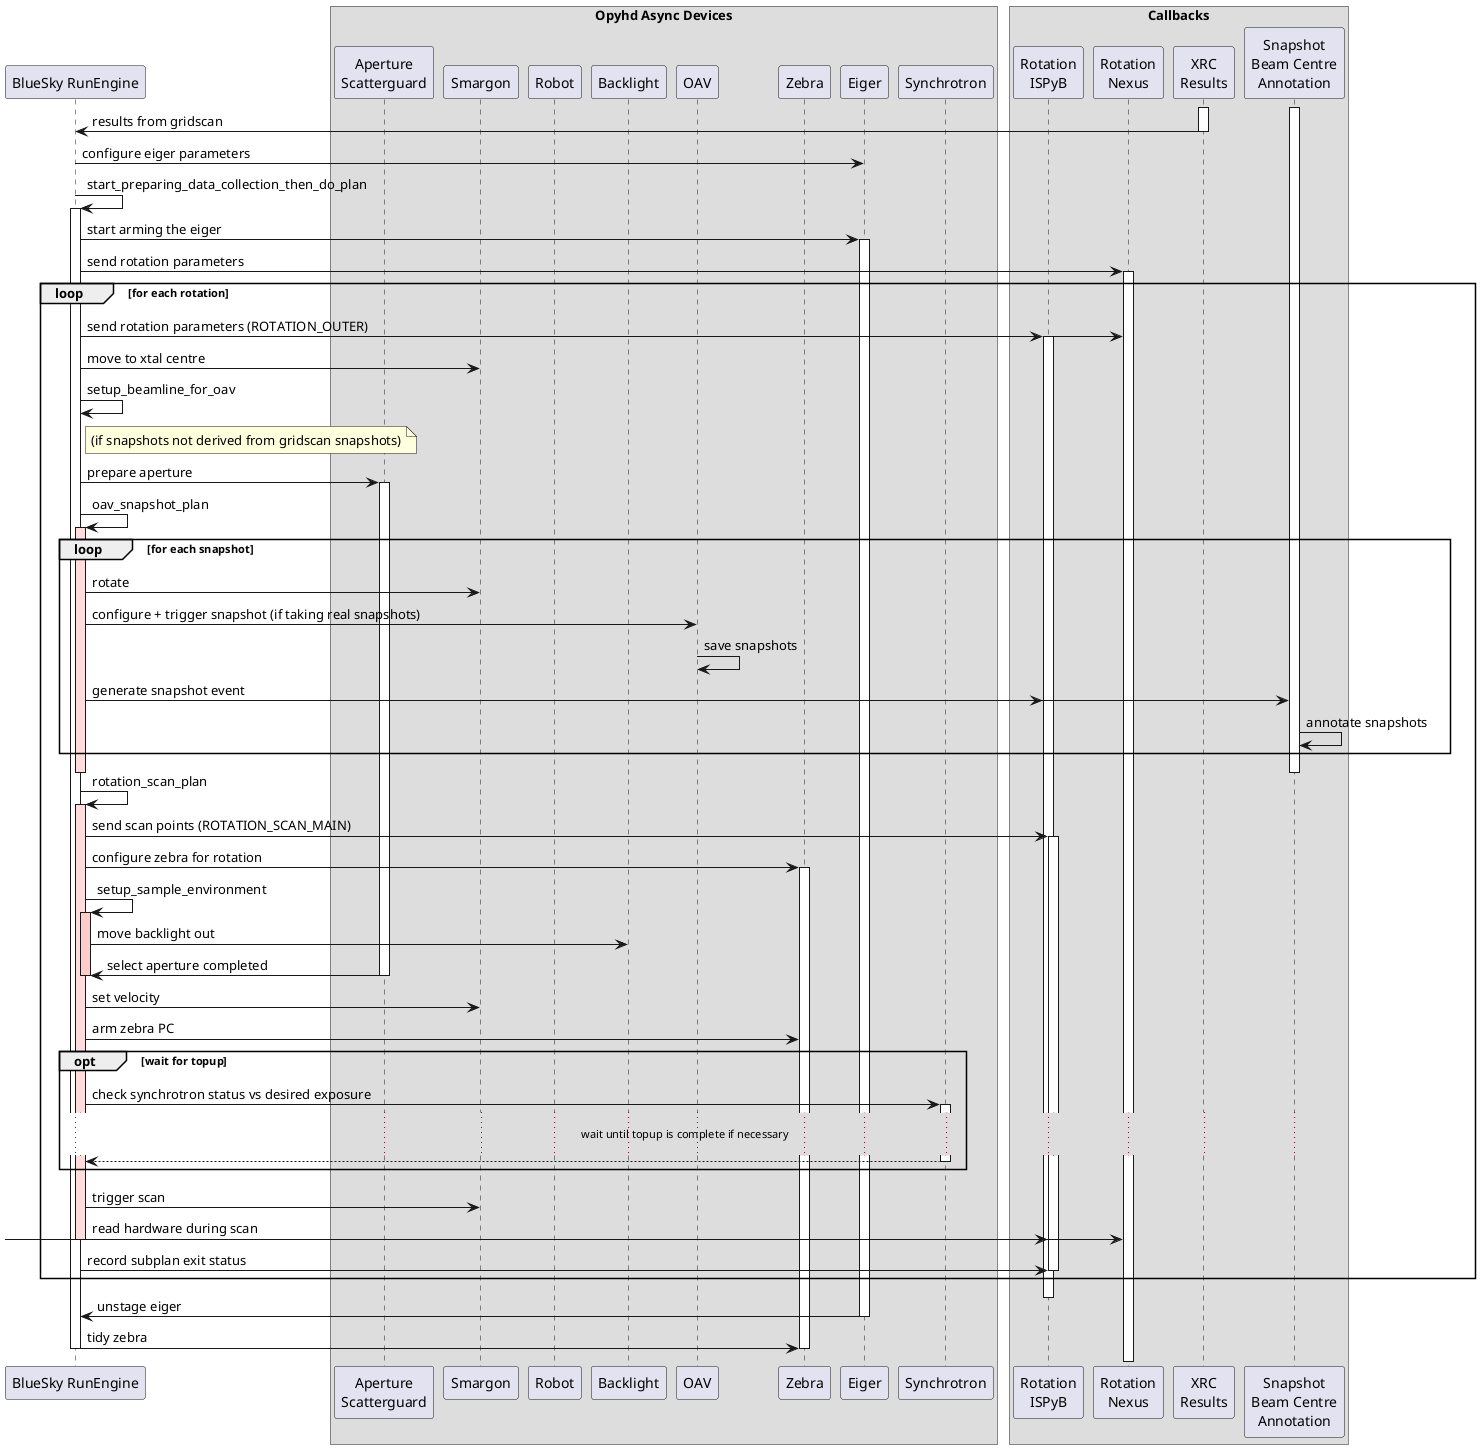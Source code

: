 @startuml
!pragma teoz true
participant "BlueSky RunEngine" as RE
box "Opyhd Async Devices"
participant "Aperture\nScatterguard" as ap_sg
participant "Smargon" as smargon
participant "Robot" as robot
participant "Backlight" as backlight
participant "OAV" as oav
participant "Zebra" as zebra
participant "Eiger" as eiger
participant "Synchrotron" as synchrotron
end box
box "Callbacks"
participant "Rotation\nISPyB" as RotationISPyB
participant "Rotation\nNexus" as RotationScanNexus
participant "XRC\nResults" as XRayCentreEventHandler
participant "Snapshot\nBeam Centre\nAnnotation" as BeamDrawingCallback
end box

activate XRayCentreEventHandler
activate BeamDrawingCallback
XRayCentreEventHandler -> RE : results from gridscan
deactivate XRayCentreEventHandler

RE -> eiger : configure eiger parameters

RE -> RE ++ : start_preparing_data_collection_then_do_plan
    RE -> eiger ++ : start arming the eiger
    RE -> RotationScanNexus ++ : send rotation parameters
    loop for each rotation
        RE -> RotationISPyB ++: send rotation parameters (ROTATION_OUTER)
        & RotationISPyB -> RotationScanNexus
        RE -> smargon : move to xtal centre
        RE -> RE : setup_beamline_for_oav
        note right of RE : (if snapshots not derived from gridscan snapshots)
        RE -> ap_sg ++ : prepare aperture
        RE -> RE ++ #ffdddd : oav_snapshot_plan
            loop for each snapshot
                RE -> smargon : rotate
                RE -> oav : configure + trigger snapshot (if taking real snapshots)
                oav -> oav : save snapshots
                RE -> RotationISPyB : generate snapshot event
                & RE -> BeamDrawingCallback
                BeamDrawingCallback -> BeamDrawingCallback : annotate snapshots
            end
            deactivate BeamDrawingCallback
        deactivate RE /' oav_snapshot_plan '/
        RE -> RE ++ #ffdddd : rotation_scan_plan
            RE -> RotationISPyB ++ : send scan points (ROTATION_SCAN_MAIN)
            RE -> zebra ++ : configure zebra for rotation
            RE -> RE ++ #ffcccc : setup_sample_environment
                RE -> backlight : move backlight out
                ap_sg -> RE -- : select aperture completed
            deactivate RE /' setup_sample_environment '/
            RE -> smargon : set velocity
            RE -> zebra : arm zebra PC
            opt wait for topup
                RE -> synchrotron ++ : check synchrotron status vs desired exposure
                ...wait until topup is complete if necessary...
                return 
            end
            RE -> smargon : trigger scan
            RE -> RotationISPyB : read hardware during scan
            & -> RotationScanNexus
        deactivate RE /' rotation_scan_plan '/
        RE -> RotationISPyB : record subplan exit status
        deactivate RotationISPyB
    end /' loop for each rotation '/
    deactivate RotationISPyB
    eiger -> RE -- : unstage eiger
    RE -> zebra : tidy zebra
    deactivate zebra
    deactivate RotationScanNexus
deactivate RE /' start_preparing_data_collection_then_do_plan '/

@enduml
